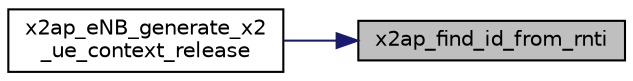 digraph "x2ap_find_id_from_rnti"
{
 // LATEX_PDF_SIZE
  edge [fontname="Helvetica",fontsize="10",labelfontname="Helvetica",labelfontsize="10"];
  node [fontname="Helvetica",fontsize="10",shape=record];
  rankdir="RL";
  Node1 [label="x2ap_find_id_from_rnti",height=0.2,width=0.4,color="black", fillcolor="grey75", style="filled", fontcolor="black",tooltip=" "];
  Node1 -> Node2 [dir="back",color="midnightblue",fontsize="10",style="solid",fontname="Helvetica"];
  Node2 [label="x2ap_eNB_generate_x2\l_ue_context_release",height=0.2,width=0.4,color="black", fillcolor="white", style="filled",URL="$x2ap__eNB__generate__messages_8h.html#ad19968ed81feeeec4d8e322d032b4a7f",tooltip=" "];
}
